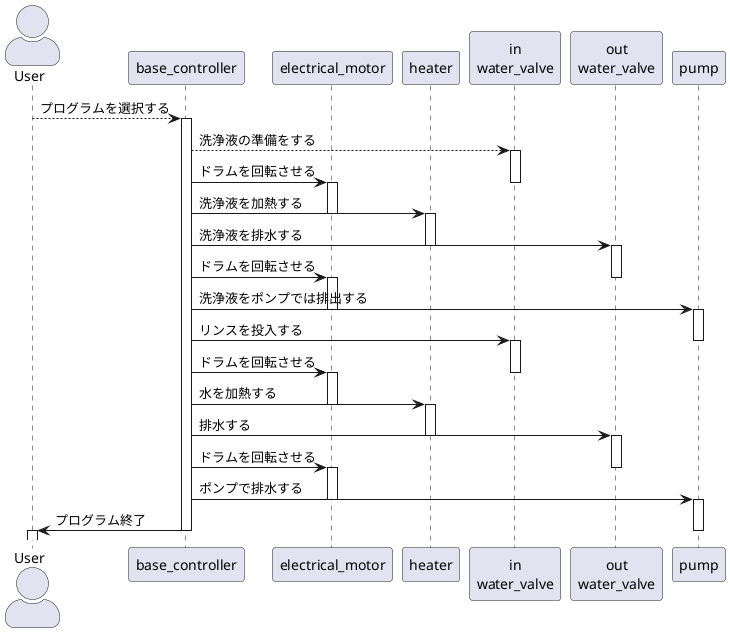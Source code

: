 @startuml sequence
skinparam actorStyle awesome

actor User as user
participant base_controller as ctrl
participant electrical_motor as motor
participant heater
participant "in\nwater_valve" as iwv
participant "out\nwater_valve" as owv
participant pump

user --> ctrl : プログラムを選択する
activate ctrl

ctrl --> iwv : 洗浄液の準備をする
activate iwv

ctrl -> motor : ドラムを回転させる
deactivate iwv
activate motor

ctrl -> heater : 洗浄液を加熱する
deactivate motor
activate heater

ctrl -> owv : 洗浄液を排水する
deactivate heater
activate owv

ctrl -> motor : ドラムを回転させる
deactivate owv
activate motor

ctrl -> pump : 洗浄液をポンプでは排出する
deactivate motor
activate pump

ctrl -> iwv : リンスを投入する
deactivate pump
activate iwv

ctrl -> motor : ドラムを回転させる
deactivate iwv
activate motor

ctrl -> heater : 水を加熱する
deactivate motor
activate heater

ctrl -> owv : 排水する
deactivate heater
activate owv

ctrl -> motor : ドラムを回転させる
deactivate owv
activate motor

ctrl -> pump : ポンプで排水する
deactivate motor
activate pump

ctrl -> user : プログラム終了
deactivate pump
deactivate ctrl
activate user

@enduml


